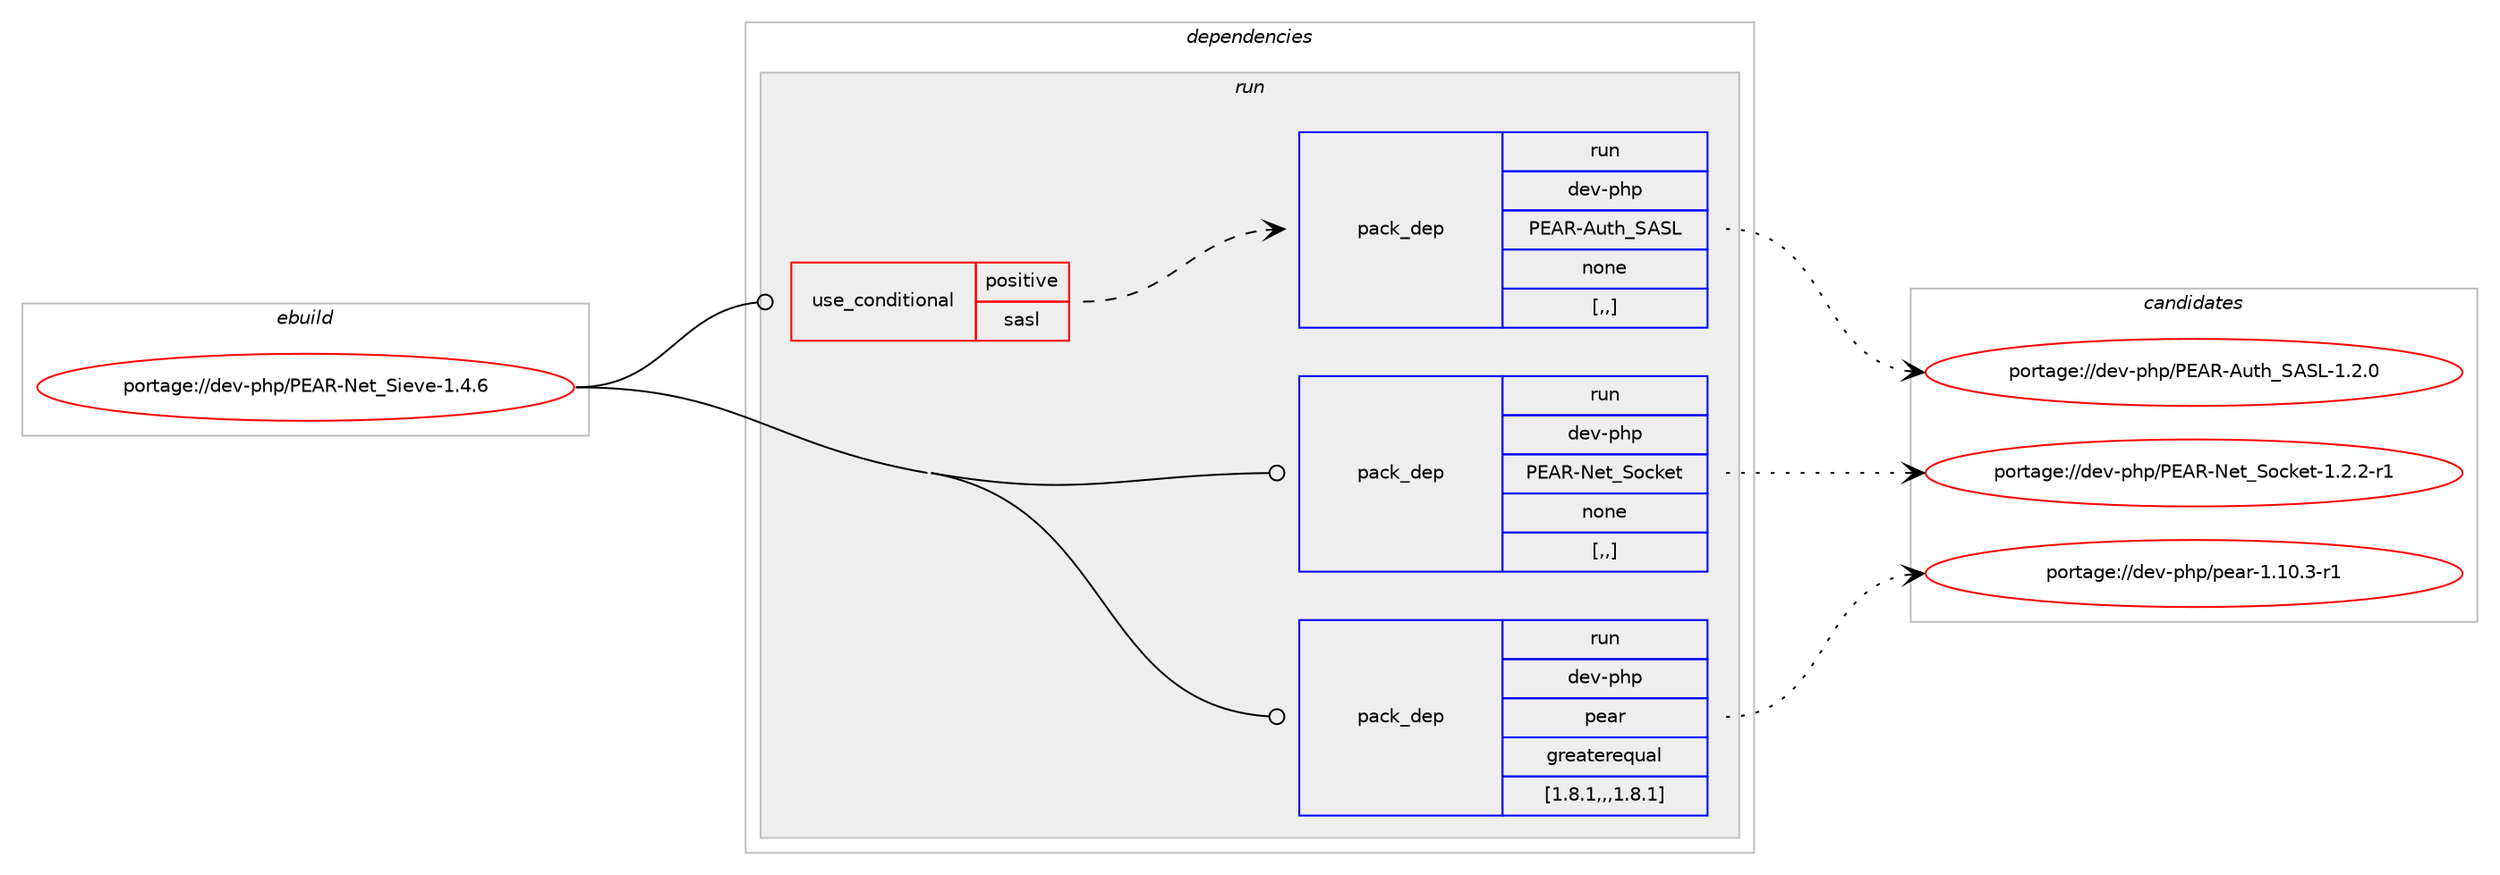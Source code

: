 digraph prolog {

# *************
# Graph options
# *************

newrank=true;
concentrate=true;
compound=true;
graph [rankdir=LR,fontname=Helvetica,fontsize=10,ranksep=1.5];#, ranksep=2.5, nodesep=0.2];
edge  [arrowhead=vee];
node  [fontname=Helvetica,fontsize=10];

# **********
# The ebuild
# **********

subgraph cluster_leftcol {
color=gray;
label=<<i>ebuild</i>>;
id [label="portage://dev-php/PEAR-Net_Sieve-1.4.6", color=red, width=4, href="../dev-php/PEAR-Net_Sieve-1.4.6.svg"];
}

# ****************
# The dependencies
# ****************

subgraph cluster_midcol {
color=gray;
label=<<i>dependencies</i>>;
subgraph cluster_compile {
fillcolor="#eeeeee";
style=filled;
label=<<i>compile</i>>;
}
subgraph cluster_compileandrun {
fillcolor="#eeeeee";
style=filled;
label=<<i>compile and run</i>>;
}
subgraph cluster_run {
fillcolor="#eeeeee";
style=filled;
label=<<i>run</i>>;
subgraph cond30049 {
dependency139451 [label=<<TABLE BORDER="0" CELLBORDER="1" CELLSPACING="0" CELLPADDING="4"><TR><TD ROWSPAN="3" CELLPADDING="10">use_conditional</TD></TR><TR><TD>positive</TD></TR><TR><TD>sasl</TD></TR></TABLE>>, shape=none, color=red];
subgraph pack108168 {
dependency139452 [label=<<TABLE BORDER="0" CELLBORDER="1" CELLSPACING="0" CELLPADDING="4" WIDTH="220"><TR><TD ROWSPAN="6" CELLPADDING="30">pack_dep</TD></TR><TR><TD WIDTH="110">run</TD></TR><TR><TD>dev-php</TD></TR><TR><TD>PEAR-Auth_SASL</TD></TR><TR><TD>none</TD></TR><TR><TD>[,,]</TD></TR></TABLE>>, shape=none, color=blue];
}
dependency139451:e -> dependency139452:w [weight=20,style="dashed",arrowhead="vee"];
}
id:e -> dependency139451:w [weight=20,style="solid",arrowhead="odot"];
subgraph pack108169 {
dependency139453 [label=<<TABLE BORDER="0" CELLBORDER="1" CELLSPACING="0" CELLPADDING="4" WIDTH="220"><TR><TD ROWSPAN="6" CELLPADDING="30">pack_dep</TD></TR><TR><TD WIDTH="110">run</TD></TR><TR><TD>dev-php</TD></TR><TR><TD>PEAR-Net_Socket</TD></TR><TR><TD>none</TD></TR><TR><TD>[,,]</TD></TR></TABLE>>, shape=none, color=blue];
}
id:e -> dependency139453:w [weight=20,style="solid",arrowhead="odot"];
subgraph pack108170 {
dependency139454 [label=<<TABLE BORDER="0" CELLBORDER="1" CELLSPACING="0" CELLPADDING="4" WIDTH="220"><TR><TD ROWSPAN="6" CELLPADDING="30">pack_dep</TD></TR><TR><TD WIDTH="110">run</TD></TR><TR><TD>dev-php</TD></TR><TR><TD>pear</TD></TR><TR><TD>greaterequal</TD></TR><TR><TD>[1.8.1,,,1.8.1]</TD></TR></TABLE>>, shape=none, color=blue];
}
id:e -> dependency139454:w [weight=20,style="solid",arrowhead="odot"];
}
}

# **************
# The candidates
# **************

subgraph cluster_choices {
rank=same;
color=gray;
label=<<i>candidates</i>>;

subgraph choice108168 {
color=black;
nodesep=1;
choice10010111845112104112478069658245651171161049583658376454946504648 [label="portage://dev-php/PEAR-Auth_SASL-1.2.0", color=red, width=4,href="../dev-php/PEAR-Auth_SASL-1.2.0.svg"];
dependency139452:e -> choice10010111845112104112478069658245651171161049583658376454946504648:w [style=dotted,weight="100"];
}
subgraph choice108169 {
color=black;
nodesep=1;
choice10010111845112104112478069658245781011169583111991071011164549465046504511449 [label="portage://dev-php/PEAR-Net_Socket-1.2.2-r1", color=red, width=4,href="../dev-php/PEAR-Net_Socket-1.2.2-r1.svg"];
dependency139453:e -> choice10010111845112104112478069658245781011169583111991071011164549465046504511449:w [style=dotted,weight="100"];
}
subgraph choice108170 {
color=black;
nodesep=1;
choice100101118451121041124711210197114454946494846514511449 [label="portage://dev-php/pear-1.10.3-r1", color=red, width=4,href="../dev-php/pear-1.10.3-r1.svg"];
dependency139454:e -> choice100101118451121041124711210197114454946494846514511449:w [style=dotted,weight="100"];
}
}

}
